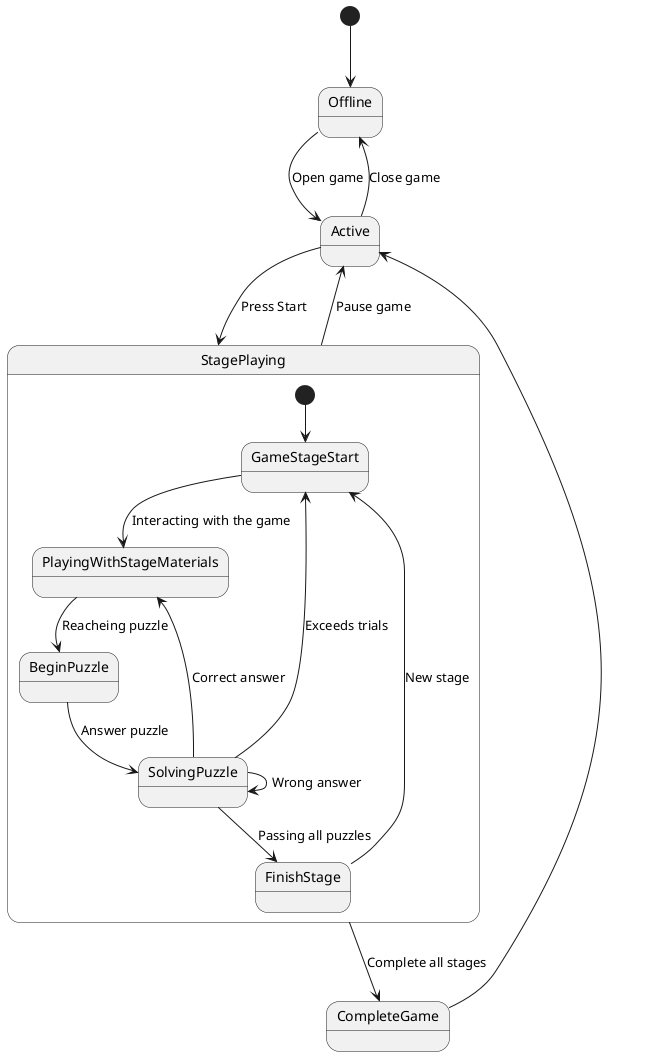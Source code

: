 @startuml
[*] --> Offline

Offline --> Active: Open game

Active --> Offline: Close game

Active --> StagePlaying: Press Start



state StagePlaying {

[*] --> GameStageStart
GameStageStart --> PlayingWithStageMaterials: Interacting with the game

PlayingWithStageMaterials --> BeginPuzzle: Reacheing puzzle

BeginPuzzle --> SolvingPuzzle: Answer puzzle
SolvingPuzzle --> SolvingPuzzle: Wrong answer
SolvingPuzzle --> PlayingWithStageMaterials: Correct answer
SolvingPuzzle --> GameStageStart: Exceeds trials
SolvingPuzzle --> FinishStage: Passing all puzzles
FinishStage -->GameStageStart: New stage
}
StagePlaying --> Active: Pause game

StagePlaying --> CompleteGame: Complete all stages

CompleteGame --> Active
@enduml
